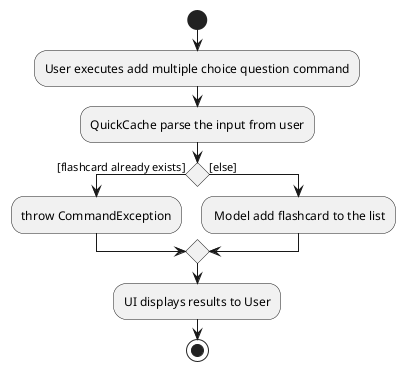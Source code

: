 @startuml
start
:User executes add multiple choice question command;
:QuickCache parse the input from user;

'Since the beta syntax does not support placing the condition outside the
'diamond we place it as the true branch instead.

if () then ([flashcard already exists])
    :throw CommandException;
else ([else])
    : Model add flashcard to the list;
endif
:UI displays results to User;
stop
@enduml
